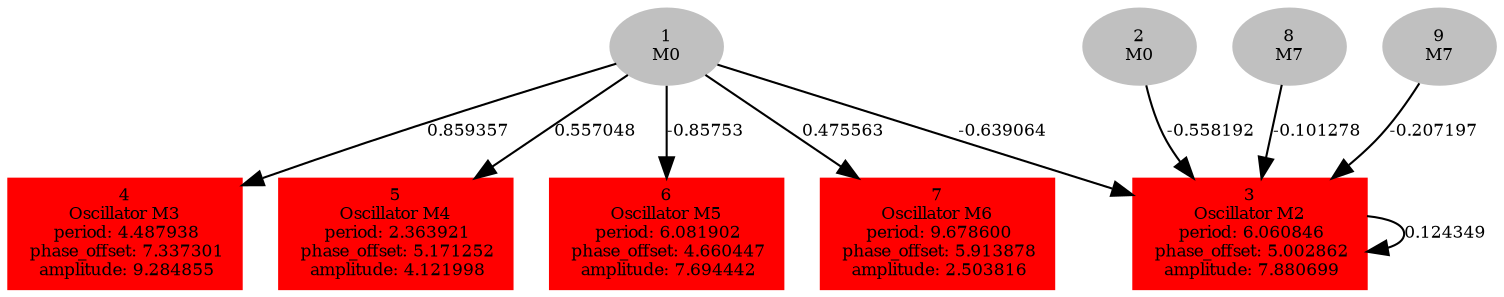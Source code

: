  digraph g{ forcelabels=true;
1[label=<1<BR/>M0>,color="grey",style=filled,fontsize=8];
2[label=<2<BR/>M0>,color="grey",style=filled,fontsize=8];
3 [label=<3<BR />Oscillator M2<BR /> period: 6.060846<BR /> phase_offset: 5.002862<BR /> amplitude: 7.880699>, shape=box,color=red,style=filled,fontsize=8];4 [label=<4<BR />Oscillator M3<BR /> period: 4.487938<BR /> phase_offset: 7.337301<BR /> amplitude: 9.284855>, shape=box,color=red,style=filled,fontsize=8];5 [label=<5<BR />Oscillator M4<BR /> period: 2.363921<BR /> phase_offset: 5.171252<BR /> amplitude: 4.121998>, shape=box,color=red,style=filled,fontsize=8];6 [label=<6<BR />Oscillator M5<BR /> period: 6.081902<BR /> phase_offset: 4.660447<BR /> amplitude: 7.694442>, shape=box,color=red,style=filled,fontsize=8];7 [label=<7<BR />Oscillator M6<BR /> period: 9.678600<BR /> phase_offset: 5.913878<BR /> amplitude: 2.503816>, shape=box,color=red,style=filled,fontsize=8];8[label=<8<BR/>M7>,color="grey",style=filled,fontsize=8];
9[label=<9<BR/>M7>,color="grey",style=filled,fontsize=8];
1 -> 3[label="-0.639064 ",fontsize="8"];
1 -> 4[label="0.859357 ",fontsize="8"];
1 -> 5[label="0.557048 ",fontsize="8"];
1 -> 6[label="-0.85753 ",fontsize="8"];
1 -> 7[label="0.475563 ",fontsize="8"];
2 -> 3[label="-0.558192 ",fontsize="8"];
3 -> 3[label="0.124349 ",fontsize="8"];
8 -> 3[label="-0.101278 ",fontsize="8"];
9 -> 3[label="-0.207197 ",fontsize="8"];
 }
